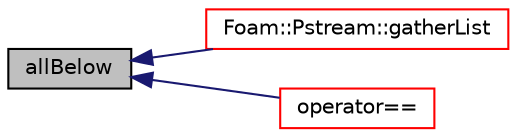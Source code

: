 digraph "allBelow"
{
  bgcolor="transparent";
  edge [fontname="Helvetica",fontsize="10",labelfontname="Helvetica",labelfontsize="10"];
  node [fontname="Helvetica",fontsize="10",shape=record];
  rankdir="LR";
  Node4957 [label="allBelow",height=0.2,width=0.4,color="black", fillcolor="grey75", style="filled", fontcolor="black"];
  Node4957 -> Node4958 [dir="back",color="midnightblue",fontsize="10",style="solid",fontname="Helvetica"];
  Node4958 [label="Foam::Pstream::gatherList",height=0.2,width=0.4,color="red",URL="$a27357.html#afbdf64fb42cd760690d51a9a321792d9",tooltip="Gather data but keep individual values separate. "];
  Node4957 -> Node5123 [dir="back",color="midnightblue",fontsize="10",style="solid",fontname="Helvetica"];
  Node5123 [label="operator==",height=0.2,width=0.4,color="red",URL="$a27381.html#a403df1763ef8184d717c71ef63d837d7"];
}
